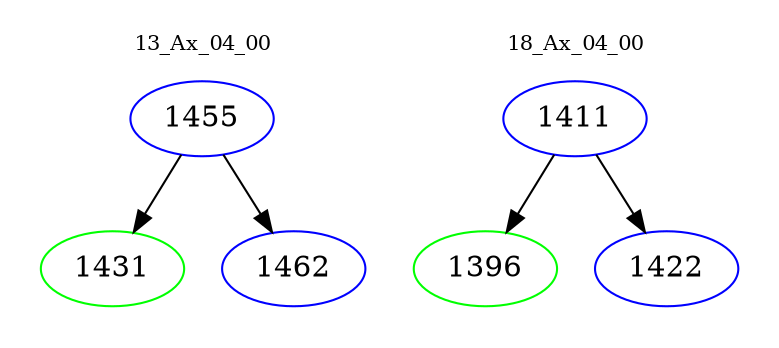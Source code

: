 digraph{
subgraph cluster_0 {
color = white
label = "13_Ax_04_00";
fontsize=10;
T0_1455 [label="1455", color="blue"]
T0_1455 -> T0_1431 [color="black"]
T0_1431 [label="1431", color="green"]
T0_1455 -> T0_1462 [color="black"]
T0_1462 [label="1462", color="blue"]
}
subgraph cluster_1 {
color = white
label = "18_Ax_04_00";
fontsize=10;
T1_1411 [label="1411", color="blue"]
T1_1411 -> T1_1396 [color="black"]
T1_1396 [label="1396", color="green"]
T1_1411 -> T1_1422 [color="black"]
T1_1422 [label="1422", color="blue"]
}
}
